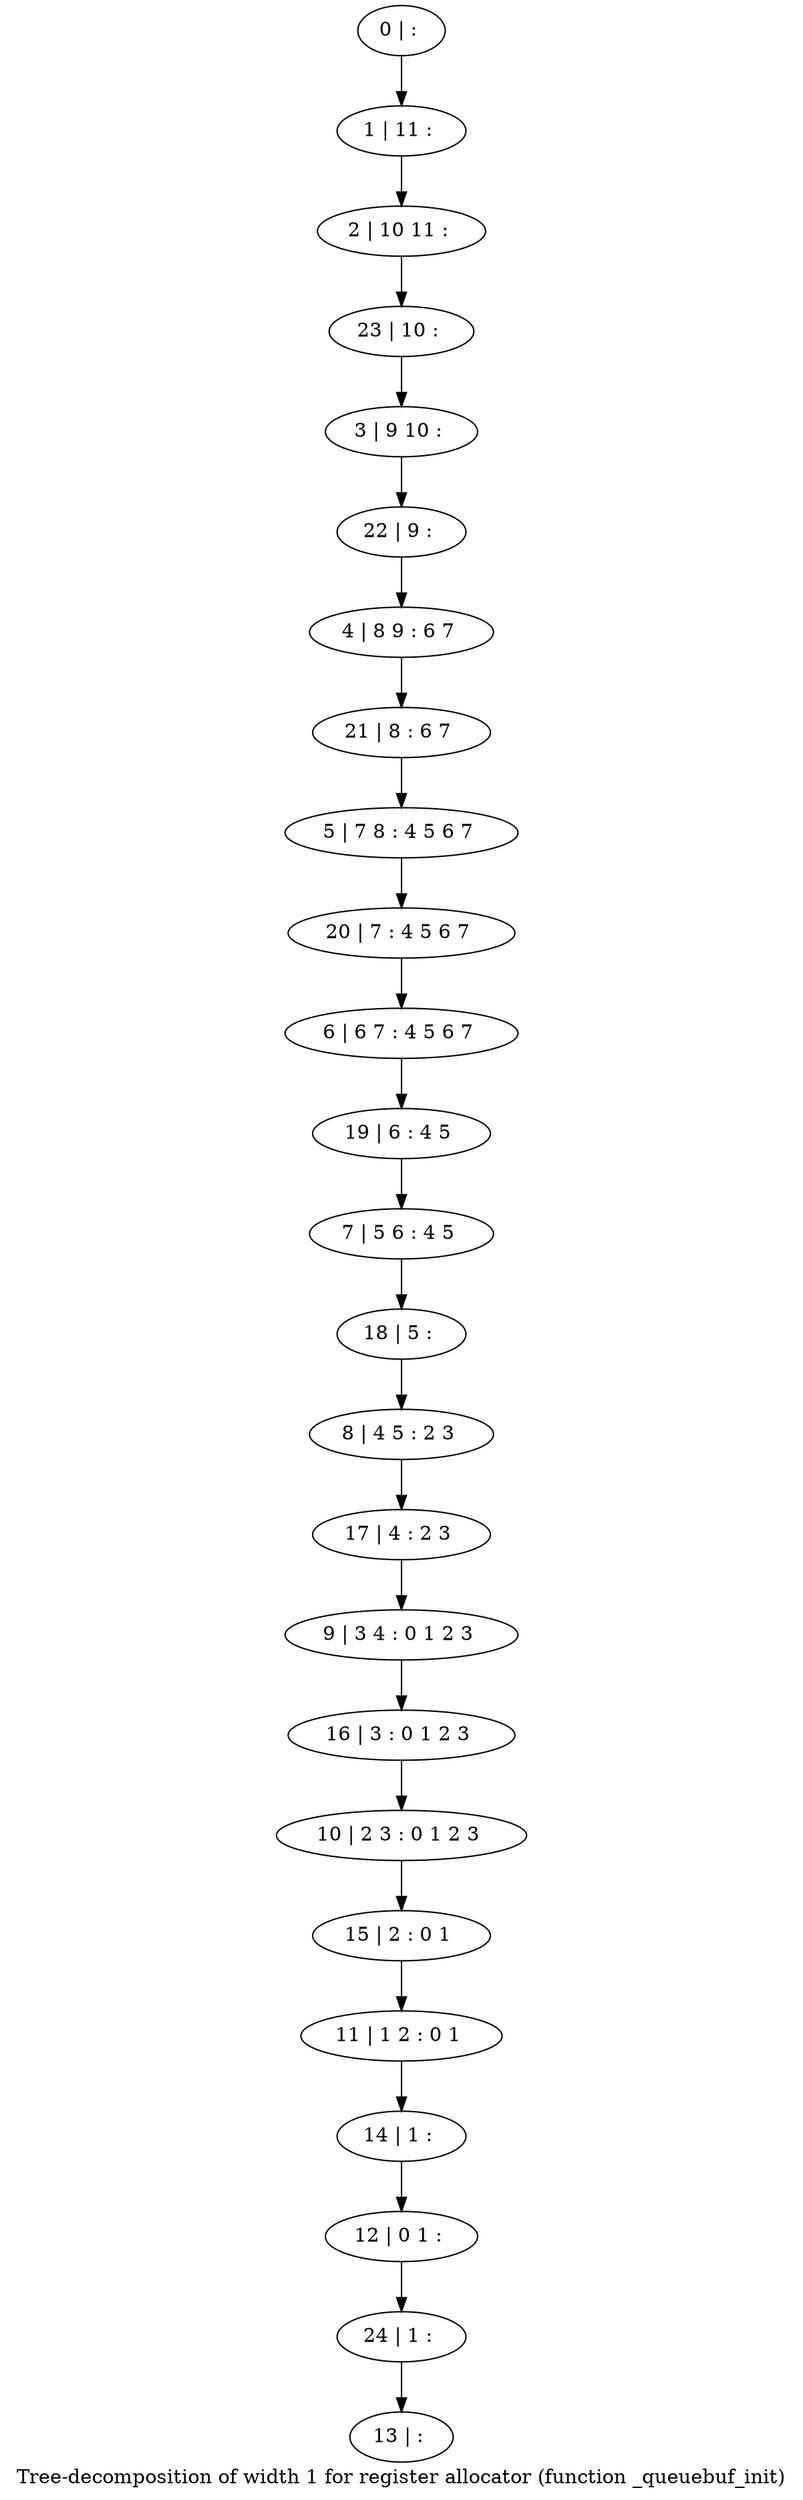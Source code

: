 digraph G {
graph [label="Tree-decomposition of width 1 for register allocator (function _queuebuf_init)"]
0[label="0 | : "];
1[label="1 | 11 : "];
2[label="2 | 10 11 : "];
3[label="3 | 9 10 : "];
4[label="4 | 8 9 : 6 7 "];
5[label="5 | 7 8 : 4 5 6 7 "];
6[label="6 | 6 7 : 4 5 6 7 "];
7[label="7 | 5 6 : 4 5 "];
8[label="8 | 4 5 : 2 3 "];
9[label="9 | 3 4 : 0 1 2 3 "];
10[label="10 | 2 3 : 0 1 2 3 "];
11[label="11 | 1 2 : 0 1 "];
12[label="12 | 0 1 : "];
13[label="13 | : "];
14[label="14 | 1 : "];
15[label="15 | 2 : 0 1 "];
16[label="16 | 3 : 0 1 2 3 "];
17[label="17 | 4 : 2 3 "];
18[label="18 | 5 : "];
19[label="19 | 6 : 4 5 "];
20[label="20 | 7 : 4 5 6 7 "];
21[label="21 | 8 : 6 7 "];
22[label="22 | 9 : "];
23[label="23 | 10 : "];
24[label="24 | 1 : "];
0->1 ;
1->2 ;
14->12 ;
11->14 ;
15->11 ;
10->15 ;
16->10 ;
9->16 ;
17->9 ;
8->17 ;
18->8 ;
7->18 ;
19->7 ;
6->19 ;
20->6 ;
5->20 ;
21->5 ;
4->21 ;
22->4 ;
3->22 ;
23->3 ;
2->23 ;
24->13 ;
12->24 ;
}
